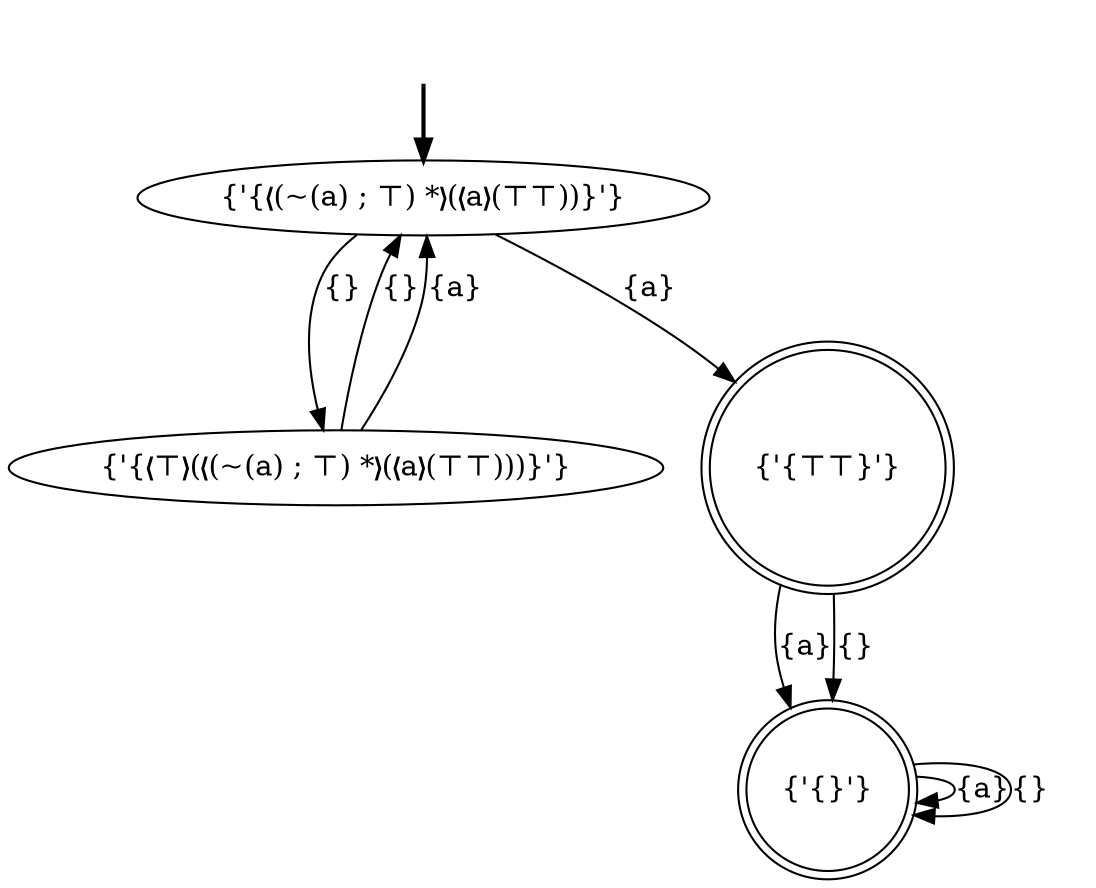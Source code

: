 digraph {
	fake [style=invisible]
	"{'{❬⊤❭(❬(~(a) ; ⊤) *❭(❬a❭(⊤⊤)))}'}"
	"{'{❬(~(a) ; ⊤) *❭(❬a❭(⊤⊤))}'}" [root=true]
	"{'{⊤⊤}'}" [shape=doublecircle]
	"{'{}'}" [shape=doublecircle]
	fake -> "{'{❬(~(a) ; ⊤) *❭(❬a❭(⊤⊤))}'}" [style=bold]
	"{'{}'}" -> "{'{}'}" [label="{a}"]
	"{'{}'}" -> "{'{}'}" [label="{}"]
	"{'{❬⊤❭(❬(~(a) ; ⊤) *❭(❬a❭(⊤⊤)))}'}" -> "{'{❬(~(a) ; ⊤) *❭(❬a❭(⊤⊤))}'}" [label="{}"]
	"{'{⊤⊤}'}" -> "{'{}'}" [label="{a}"]
	"{'{❬⊤❭(❬(~(a) ; ⊤) *❭(❬a❭(⊤⊤)))}'}" -> "{'{❬(~(a) ; ⊤) *❭(❬a❭(⊤⊤))}'}" [label="{a}"]
	"{'{❬(~(a) ; ⊤) *❭(❬a❭(⊤⊤))}'}" -> "{'{❬⊤❭(❬(~(a) ; ⊤) *❭(❬a❭(⊤⊤)))}'}" [label="{}"]
	"{'{⊤⊤}'}" -> "{'{}'}" [label="{}"]
	"{'{❬(~(a) ; ⊤) *❭(❬a❭(⊤⊤))}'}" -> "{'{⊤⊤}'}" [label="{a}"]
}
